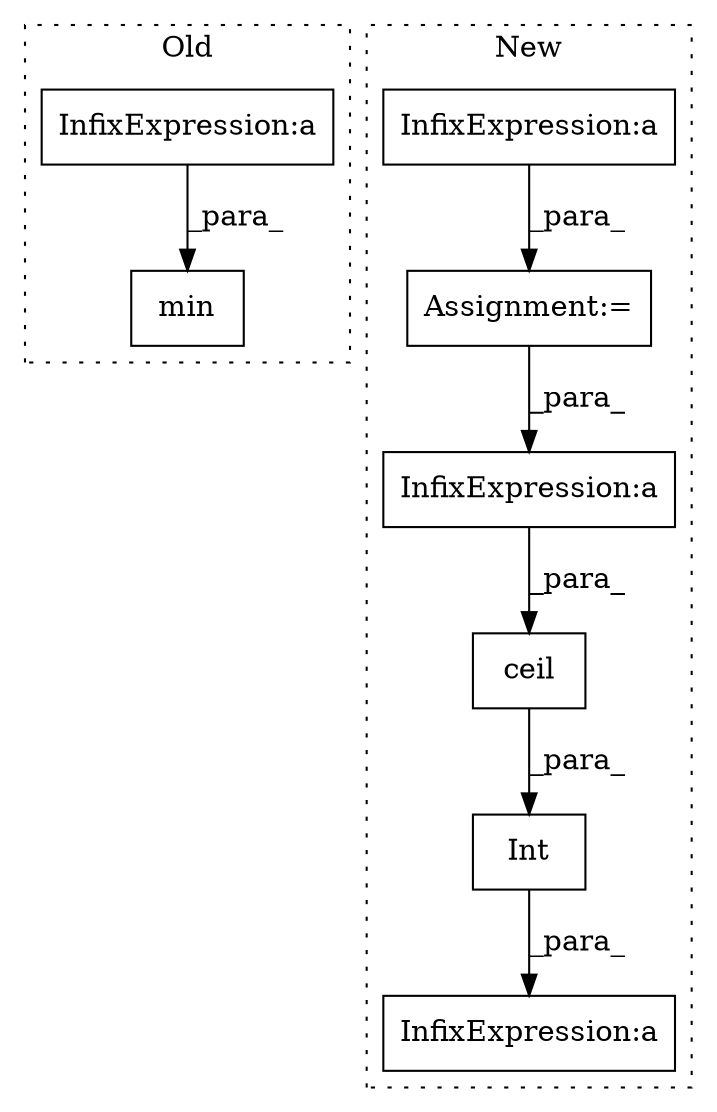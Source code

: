 digraph G {
subgraph cluster0 {
1 [label="min" a="32" s="6471,6527" l="4,1" shape="box"];
8 [label="InfixExpression:a" a="27" s="6436" l="3" shape="box"];
label = "Old";
style="dotted";
}
subgraph cluster1 {
2 [label="ceil" a="32" s="6489,6532" l="5,1" shape="box"];
3 [label="Int" a="32" s="6479,6533" l="4,1" shape="box"];
4 [label="InfixExpression:a" a="27" s="6442" l="3" shape="box"];
5 [label="InfixExpression:a" a="27" s="6510" l="3" shape="box"];
6 [label="Assignment:=" a="7" s="6417" l="1" shape="box"];
7 [label="InfixExpression:a" a="27" s="6560" l="3" shape="box"];
label = "New";
style="dotted";
}
2 -> 3 [label="_para_"];
3 -> 7 [label="_para_"];
4 -> 6 [label="_para_"];
5 -> 2 [label="_para_"];
6 -> 5 [label="_para_"];
8 -> 1 [label="_para_"];
}